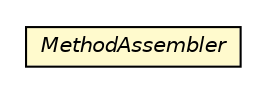 #!/usr/local/bin/dot
#
# Class diagram 
# Generated by UMLGraph version R5_6-24-gf6e263 (http://www.umlgraph.org/)
#

digraph G {
	edge [fontname="Helvetica",fontsize=10,labelfontname="Helvetica",labelfontsize=10];
	node [fontname="Helvetica",fontsize=10,shape=plaintext];
	nodesep=0.25;
	ranksep=0.5;
	// io.reinert.requestor.gwtjackson.rebind.codegen.MethodAssembler
	c45249 [label=<<table title="io.reinert.requestor.gwtjackson.rebind.codegen.MethodAssembler" border="0" cellborder="1" cellspacing="0" cellpadding="2" port="p" bgcolor="lemonChiffon" href="./MethodAssembler.html">
		<tr><td><table border="0" cellspacing="0" cellpadding="1">
<tr><td align="center" balign="center"><font face="Helvetica-Oblique"> MethodAssembler </font></td></tr>
		</table></td></tr>
		</table>>, URL="./MethodAssembler.html", fontname="Helvetica", fontcolor="black", fontsize=10.0];
}


